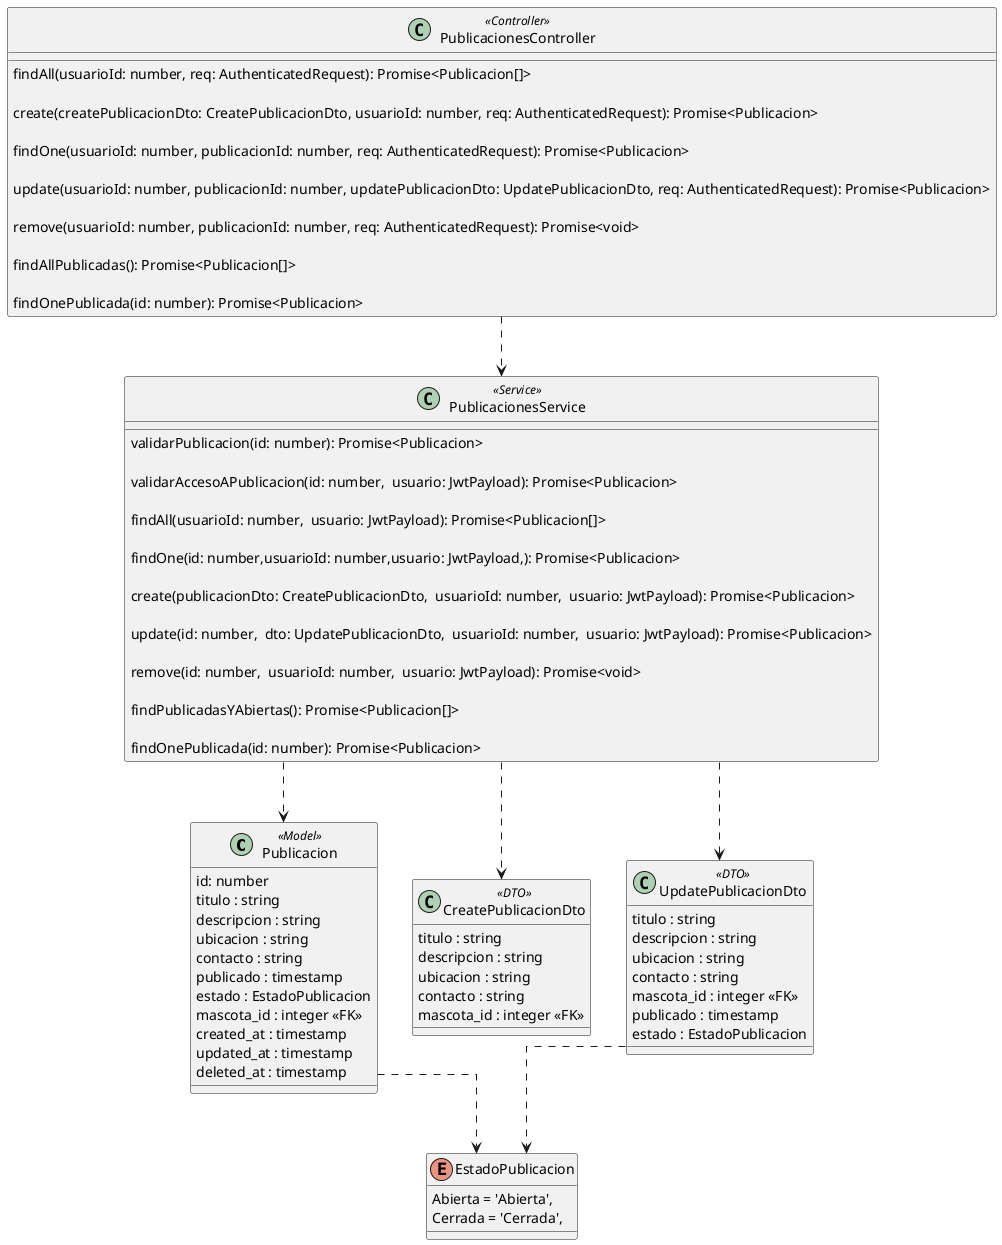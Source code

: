 @startuml AdoptAR

skinparam Linetype ortho

class Publicacion <<Model>> {
  id: number
  titulo : string
  descripcion : string
  ubicacion : string
  contacto : string
  publicado : timestamp
  estado : EstadoPublicacion
  mascota_id : integer <<FK>>
  created_at : timestamp
  updated_at : timestamp
  deleted_at : timestamp

}

class CreatePublicacionDto <<DTO>> {
  titulo : string
  descripcion : string
  ubicacion : string
  contacto : string
  mascota_id : integer <<FK>>
  }

class UpdatePublicacionDto <<DTO>>{
  titulo : string
  descripcion : string
  ubicacion : string
  contacto : string
  mascota_id : integer <<FK>>
  publicado : timestamp
  estado : EstadoPublicacion
  }

class PublicacionesController <<Controller>> {
  
  findAll(usuarioId: number, req: AuthenticatedRequest): Promise<Publicacion[]>
  
  create(createPublicacionDto: CreatePublicacionDto, usuarioId: number, req: AuthenticatedRequest): Promise<Publicacion>
  
  findOne(usuarioId: number, publicacionId: number, req: AuthenticatedRequest): Promise<Publicacion>
  
  update(usuarioId: number, publicacionId: number, updatePublicacionDto: UpdatePublicacionDto, req: AuthenticatedRequest): Promise<Publicacion>
  
  remove(usuarioId: number, publicacionId: number, req: AuthenticatedRequest): Promise<void>
  
  findAllPublicadas(): Promise<Publicacion[]>
  
  findOnePublicada(id: number): Promise<Publicacion>

  }

class PublicacionesService <<Service>>{
validarPublicacion(id: number): Promise<Publicacion>

validarAccesoAPublicacion(id: number,  usuario: JwtPayload): Promise<Publicacion>

findAll(usuarioId: number,  usuario: JwtPayload): Promise<Publicacion[]>

findOne(id: number,usuarioId: number,usuario: JwtPayload,): Promise<Publicacion>

create(publicacionDto: CreatePublicacionDto,  usuarioId: number,  usuario: JwtPayload): Promise<Publicacion>

update(id: number,  dto: UpdatePublicacionDto,  usuarioId: number,  usuario: JwtPayload): Promise<Publicacion> 

remove(id: number,  usuarioId: number,  usuario: JwtPayload): Promise<void> 

findPublicadasYAbiertas(): Promise<Publicacion[]> 

findOnePublicada(id: number): Promise<Publicacion> 

}

enum EstadoPublicacion {
  Abierta = 'Abierta',
  Cerrada = 'Cerrada',
}

/' Relaciones '/
PublicacionesController ..> PublicacionesService 
PublicacionesService ..> CreatePublicacionDto 
PublicacionesService ..> UpdatePublicacionDto 
PublicacionesService ..> Publicacion

Publicacion ..> EstadoPublicacion
UpdatePublicacionDto ..> EstadoPublicacion

@enduml